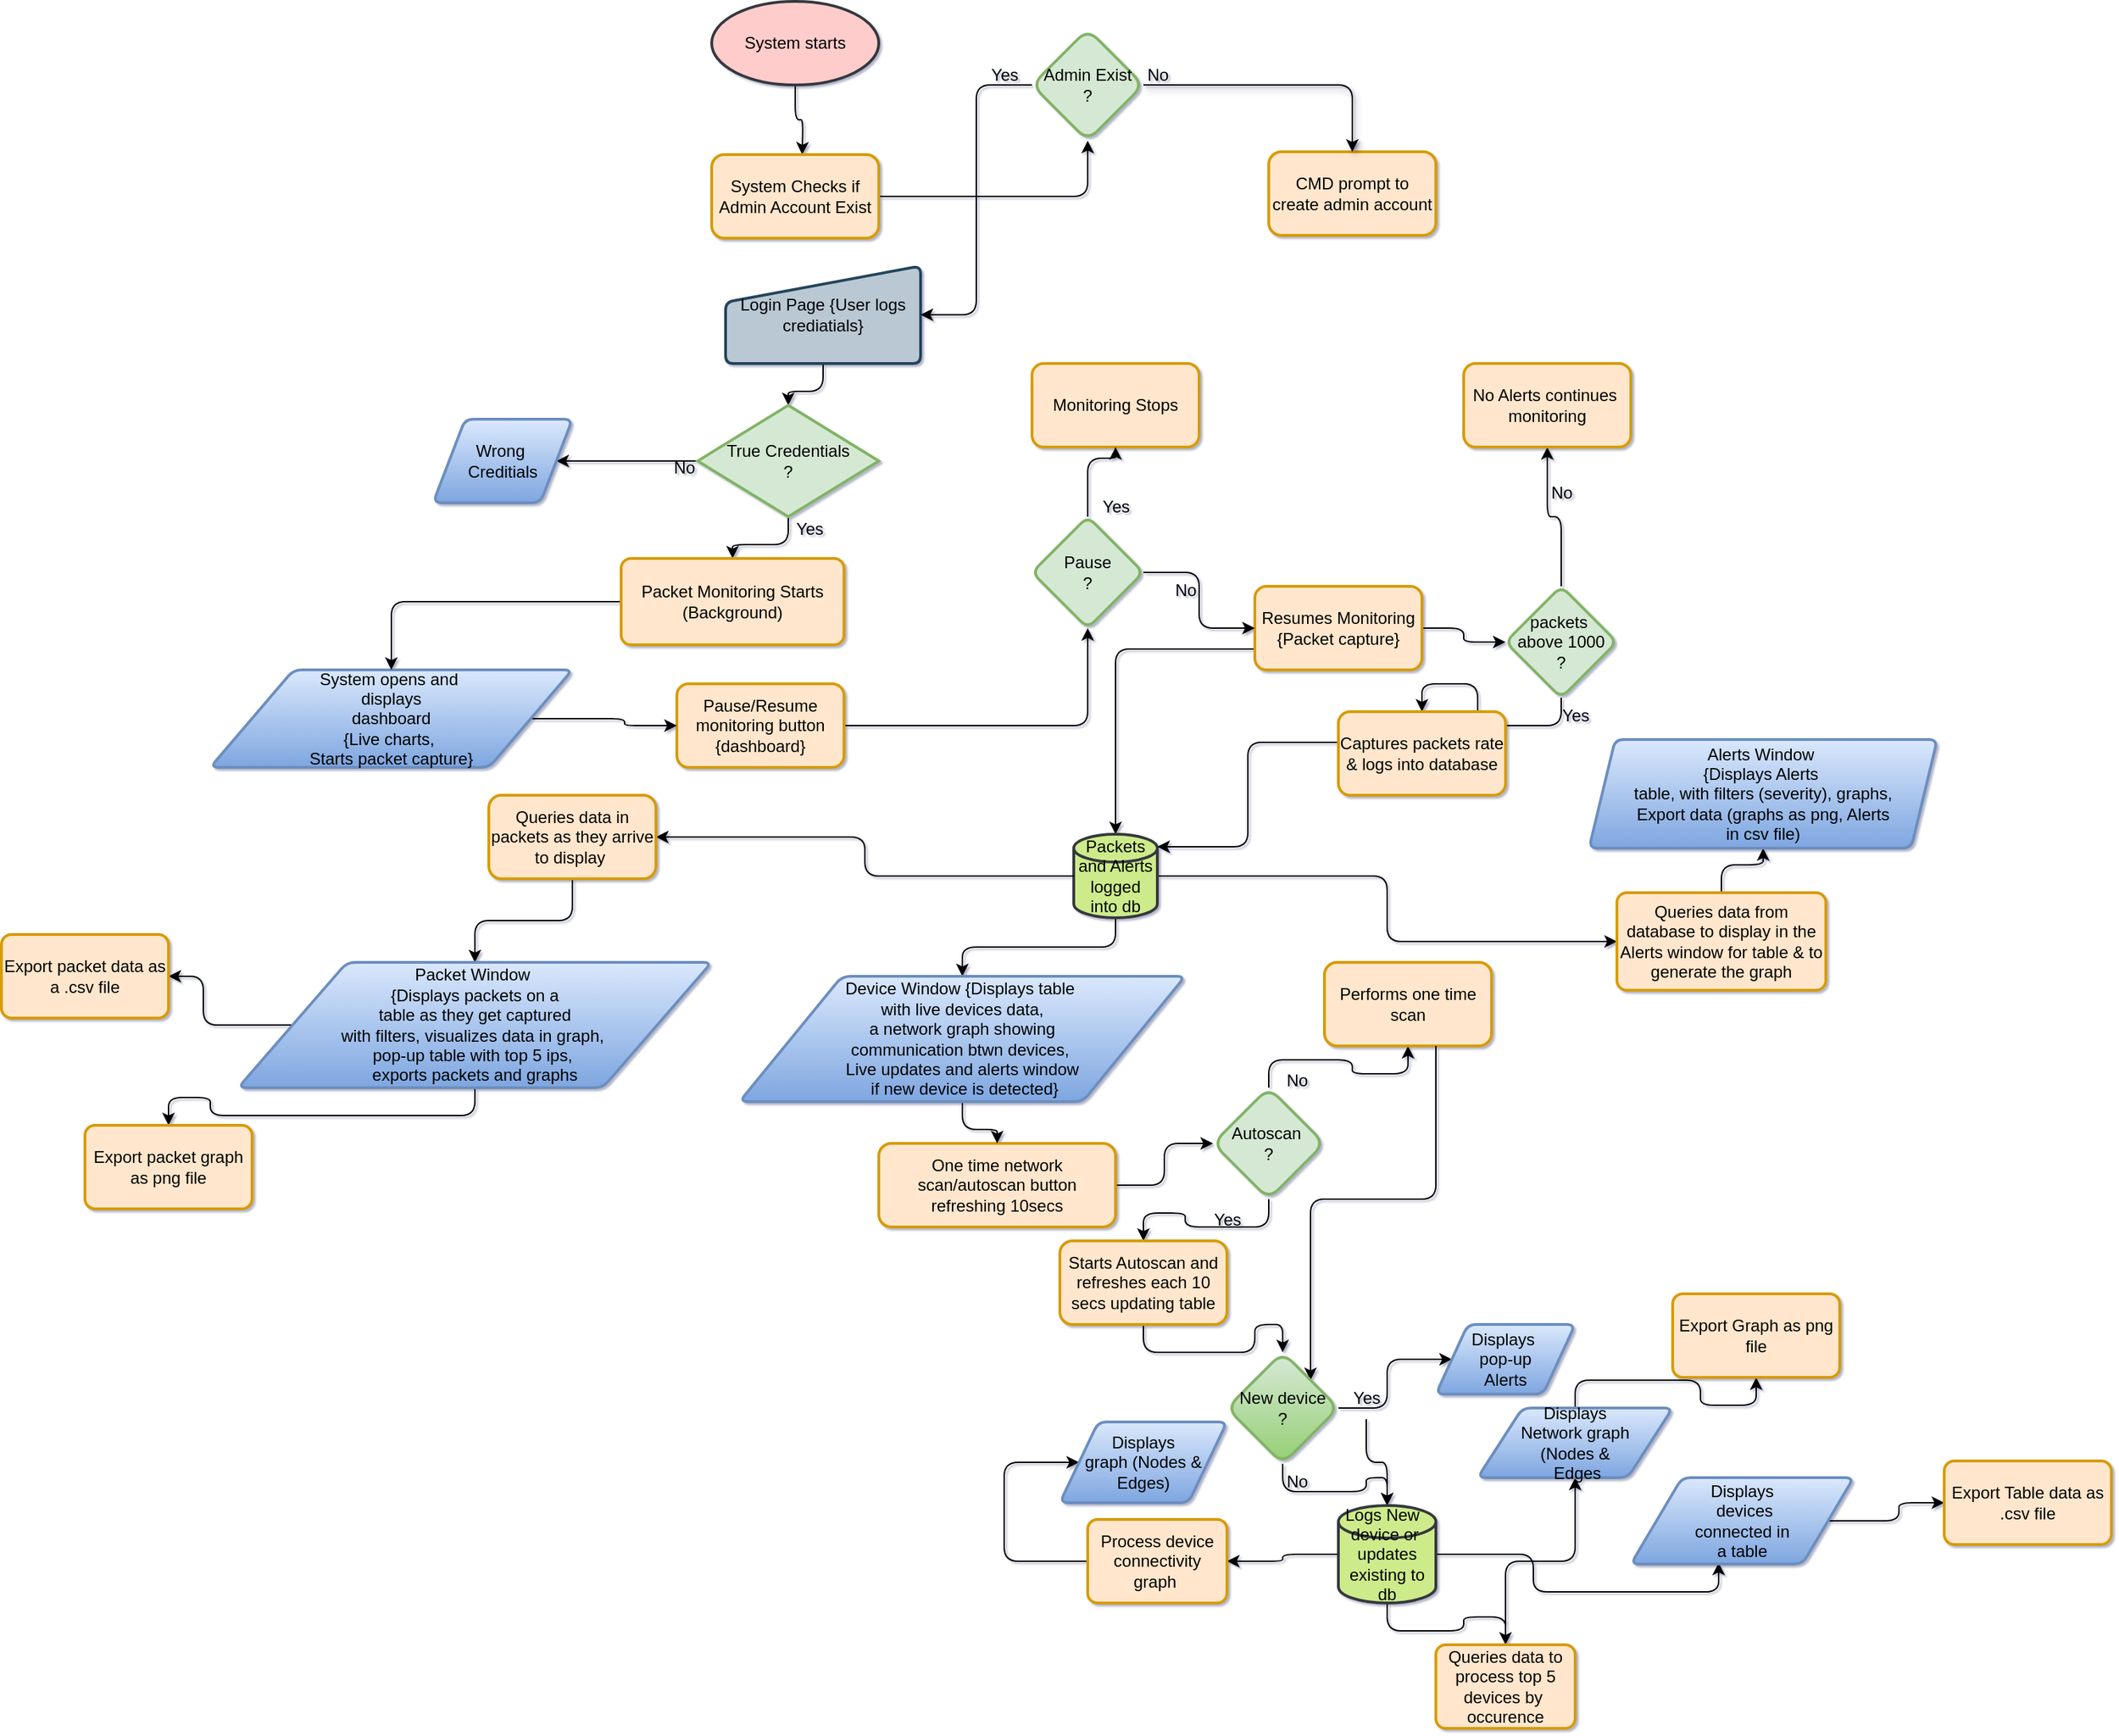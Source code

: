 <mxfile version="26.1.3">
  <diagram name="Page-1" id="mZfDu2OdAP6P9Ze1jKG5">
    <mxGraphModel dx="3303" dy="1123" grid="1" gridSize="10" guides="1" tooltips="1" connect="1" arrows="1" fold="1" page="1" pageScale="1" pageWidth="1169" pageHeight="827" background="#ffffff" math="0" shadow="1" adaptiveColors="auto">
      <root>
        <mxCell id="0" />
        <mxCell id="1" parent="0" />
        <mxCell id="j93ZyQIM0atcmIjquwag-22" value="" style="edgeStyle=orthogonalEdgeStyle;rounded=1;orthogonalLoop=1;jettySize=auto;html=1;flowAnimation=0;" parent="1" source="j93ZyQIM0atcmIjquwag-2" edge="1">
          <mxGeometry relative="1" as="geometry">
            <mxPoint x="435" y="130" as="targetPoint" />
          </mxGeometry>
        </mxCell>
        <mxCell id="j93ZyQIM0atcmIjquwag-2" value="System starts" style="strokeWidth=2;html=1;shape=mxgraph.flowchart.start_1;whiteSpace=wrap;fillColor=#ffcccc;strokeColor=#36393d;rounded=1;" parent="1" vertex="1">
          <mxGeometry x="370" y="20" width="120" height="60" as="geometry" />
        </mxCell>
        <mxCell id="j93ZyQIM0atcmIjquwag-24" value="" style="edgeStyle=orthogonalEdgeStyle;rounded=1;orthogonalLoop=1;jettySize=auto;html=1;flowAnimation=0;" parent="1" source="j93ZyQIM0atcmIjquwag-9" target="j93ZyQIM0atcmIjquwag-11" edge="1">
          <mxGeometry relative="1" as="geometry" />
        </mxCell>
        <mxCell id="j93ZyQIM0atcmIjquwag-9" value="Login Page {User logs crediatials}" style="rounded=1;whiteSpace=wrap;html=1;absoluteArcSize=1;arcSize=11;strokeWidth=2;fillColor=#bac8d3;strokeColor=#23445d;shape=manualInput;size=26;" parent="1" vertex="1">
          <mxGeometry x="380" y="210" width="140" height="70" as="geometry" />
        </mxCell>
        <mxCell id="PzL1q4u_fuBuIhD4x_bE-37" value="" style="edgeStyle=orthogonalEdgeStyle;rounded=1;orthogonalLoop=1;jettySize=auto;html=1;curved=0;" edge="1" parent="1" source="j93ZyQIM0atcmIjquwag-11" target="PzL1q4u_fuBuIhD4x_bE-34">
          <mxGeometry relative="1" as="geometry" />
        </mxCell>
        <mxCell id="PzL1q4u_fuBuIhD4x_bE-43" value="" style="edgeStyle=orthogonalEdgeStyle;rounded=1;orthogonalLoop=1;jettySize=auto;html=1;curved=0;" edge="1" parent="1" source="j93ZyQIM0atcmIjquwag-11" target="PzL1q4u_fuBuIhD4x_bE-24">
          <mxGeometry relative="1" as="geometry" />
        </mxCell>
        <mxCell id="j93ZyQIM0atcmIjquwag-11" value="True Credentials&lt;div&gt;?&lt;/div&gt;" style="strokeWidth=2;html=1;shape=mxgraph.flowchart.decision;whiteSpace=wrap;fillColor=#d5e8d4;strokeColor=#82b366;rounded=1;" parent="1" vertex="1">
          <mxGeometry x="360" y="310" width="130" height="80" as="geometry" />
        </mxCell>
        <mxCell id="j93ZyQIM0atcmIjquwag-31" value="" style="edgeStyle=orthogonalEdgeStyle;rounded=1;orthogonalLoop=1;jettySize=auto;html=1;flowAnimation=0;" parent="1" source="j93ZyQIM0atcmIjquwag-20" target="j93ZyQIM0atcmIjquwag-30" edge="1">
          <mxGeometry relative="1" as="geometry" />
        </mxCell>
        <mxCell id="j93ZyQIM0atcmIjquwag-20" value="Pause/Resume monitoring button {dashboard}" style="rounded=1;whiteSpace=wrap;html=1;fillColor=#ffe6cc;strokeColor=#d79b00;arcSize=14;strokeWidth=2;" parent="1" vertex="1">
          <mxGeometry x="345" y="510" width="120" height="60" as="geometry" />
        </mxCell>
        <mxCell id="j93ZyQIM0atcmIjquwag-29" value="No" style="text;html=1;align=center;verticalAlign=middle;resizable=0;points=[];autosize=1;strokeColor=none;fillColor=none;rounded=1;" parent="1" vertex="1">
          <mxGeometry x="330" y="340" width="40" height="30" as="geometry" />
        </mxCell>
        <mxCell id="j93ZyQIM0atcmIjquwag-30" value="Pause&lt;div&gt;?&lt;/div&gt;" style="rhombus;whiteSpace=wrap;html=1;fillColor=#d5e8d4;strokeColor=#82b366;rounded=1;arcSize=14;strokeWidth=2;" parent="1" vertex="1">
          <mxGeometry x="600" y="390" width="80" height="80" as="geometry" />
        </mxCell>
        <mxCell id="j93ZyQIM0atcmIjquwag-32" value="Monitoring Stops" style="whiteSpace=wrap;html=1;fillColor=#ffe6cc;strokeColor=#d79b00;rounded=1;arcSize=14;strokeWidth=2;" parent="1" vertex="1">
          <mxGeometry x="600" y="280" width="120" height="60" as="geometry" />
        </mxCell>
        <mxCell id="RZd6v6jU7zZwrwbBFV0q-78" value="" style="edgeStyle=orthogonalEdgeStyle;rounded=1;orthogonalLoop=1;jettySize=auto;html=1;flowAnimation=0;" parent="1" source="j93ZyQIM0atcmIjquwag-30" target="j93ZyQIM0atcmIjquwag-32" edge="1">
          <mxGeometry relative="1" as="geometry">
            <Array as="points">
              <mxPoint x="640" y="348" />
              <mxPoint x="660" y="348" />
            </Array>
          </mxGeometry>
        </mxCell>
        <mxCell id="j93ZyQIM0atcmIjquwag-34" value="Yes" style="text;html=1;align=center;verticalAlign=middle;resizable=0;points=[];autosize=1;strokeColor=none;fillColor=none;rounded=1;" parent="1" vertex="1">
          <mxGeometry x="640" y="368" width="40" height="30" as="geometry" />
        </mxCell>
        <mxCell id="j93ZyQIM0atcmIjquwag-41" value="" style="edgeStyle=orthogonalEdgeStyle;rounded=1;orthogonalLoop=1;jettySize=auto;html=1;flowAnimation=0;exitX=0;exitY=0.75;exitDx=0;exitDy=0;" parent="1" source="j93ZyQIM0atcmIjquwag-35" target="j93ZyQIM0atcmIjquwag-40" edge="1">
          <mxGeometry relative="1" as="geometry">
            <mxPoint x="760" y="420" as="sourcePoint" />
          </mxGeometry>
        </mxCell>
        <mxCell id="j93ZyQIM0atcmIjquwag-52" value="" style="edgeStyle=orthogonalEdgeStyle;rounded=1;orthogonalLoop=1;jettySize=auto;html=1;flowAnimation=0;" parent="1" source="j93ZyQIM0atcmIjquwag-35" target="j93ZyQIM0atcmIjquwag-51" edge="1">
          <mxGeometry relative="1" as="geometry" />
        </mxCell>
        <mxCell id="j93ZyQIM0atcmIjquwag-35" value="Resumes Monitoring&lt;div&gt;{Packet capture}&lt;/div&gt;" style="whiteSpace=wrap;html=1;fillColor=#ffe6cc;strokeColor=#d79b00;rounded=1;arcSize=14;strokeWidth=2;" parent="1" vertex="1">
          <mxGeometry x="760" y="440" width="120" height="60" as="geometry" />
        </mxCell>
        <mxCell id="RZd6v6jU7zZwrwbBFV0q-79" value="" style="edgeStyle=orthogonalEdgeStyle;rounded=1;orthogonalLoop=1;jettySize=auto;html=1;exitX=1;exitY=0.5;exitDx=0;exitDy=0;flowAnimation=0;" parent="1" source="j93ZyQIM0atcmIjquwag-30" target="j93ZyQIM0atcmIjquwag-35" edge="1">
          <mxGeometry relative="1" as="geometry" />
        </mxCell>
        <mxCell id="j93ZyQIM0atcmIjquwag-39" value="No" style="text;html=1;align=center;verticalAlign=middle;resizable=0;points=[];autosize=1;strokeColor=none;fillColor=none;rounded=1;" parent="1" vertex="1">
          <mxGeometry x="690" y="428" width="40" height="30" as="geometry" />
        </mxCell>
        <mxCell id="illrxyckAcGluFV2msGg-4" value="" style="edgeStyle=orthogonalEdgeStyle;rounded=1;orthogonalLoop=1;jettySize=auto;html=1;flowAnimation=0;" parent="1" source="j93ZyQIM0atcmIjquwag-40" target="illrxyckAcGluFV2msGg-3" edge="1">
          <mxGeometry relative="1" as="geometry" />
        </mxCell>
        <mxCell id="PzL1q4u_fuBuIhD4x_bE-26" value="" style="edgeStyle=orthogonalEdgeStyle;rounded=1;orthogonalLoop=1;jettySize=auto;html=1;curved=0;" edge="1" parent="1" source="PzL1q4u_fuBuIhD4x_bE-46" target="RZd6v6jU7zZwrwbBFV0q-37">
          <mxGeometry relative="1" as="geometry" />
        </mxCell>
        <mxCell id="PzL1q4u_fuBuIhD4x_bE-39" value="" style="edgeStyle=orthogonalEdgeStyle;rounded=1;orthogonalLoop=1;jettySize=auto;html=1;curved=0;" edge="1" parent="1" source="j93ZyQIM0atcmIjquwag-40" target="PzL1q4u_fuBuIhD4x_bE-25">
          <mxGeometry relative="1" as="geometry" />
        </mxCell>
        <mxCell id="j93ZyQIM0atcmIjquwag-40" value="Packets and Alerts logged into db" style="strokeWidth=2;html=1;shape=mxgraph.flowchart.database;whiteSpace=wrap;fillColor=#cdeb8b;strokeColor=#36393d;rounded=1;" parent="1" vertex="1">
          <mxGeometry x="630" y="618" width="60" height="60" as="geometry" />
        </mxCell>
        <mxCell id="j93ZyQIM0atcmIjquwag-54" value="" style="edgeStyle=orthogonalEdgeStyle;rounded=1;orthogonalLoop=1;jettySize=auto;html=1;flowAnimation=0;" parent="1" source="j93ZyQIM0atcmIjquwag-51" target="j93ZyQIM0atcmIjquwag-53" edge="1">
          <mxGeometry relative="1" as="geometry" />
        </mxCell>
        <mxCell id="RZd6v6jU7zZwrwbBFV0q-5" value="" style="edgeStyle=orthogonalEdgeStyle;rounded=1;orthogonalLoop=1;jettySize=auto;html=1;flowAnimation=0;" parent="1" source="j93ZyQIM0atcmIjquwag-51" target="RZd6v6jU7zZwrwbBFV0q-4" edge="1">
          <mxGeometry relative="1" as="geometry" />
        </mxCell>
        <mxCell id="j93ZyQIM0atcmIjquwag-51" value="packets&amp;nbsp;&lt;div&gt;above 1000&lt;/div&gt;&lt;div&gt;?&lt;/div&gt;" style="rhombus;whiteSpace=wrap;html=1;fillColor=#d5e8d4;strokeColor=#82b366;rounded=1;arcSize=14;strokeWidth=2;" parent="1" vertex="1">
          <mxGeometry x="940" y="440" width="80" height="80" as="geometry" />
        </mxCell>
        <mxCell id="PzL1q4u_fuBuIhD4x_bE-41" value="" style="edgeStyle=orthogonalEdgeStyle;rounded=1;orthogonalLoop=1;jettySize=auto;html=1;exitX=0.008;exitY=0.367;exitDx=0;exitDy=0;exitPerimeter=0;curved=0;entryX=1;entryY=0.15;entryDx=0;entryDy=0;entryPerimeter=0;" edge="1" parent="1" source="j93ZyQIM0atcmIjquwag-53" target="j93ZyQIM0atcmIjquwag-40">
          <mxGeometry relative="1" as="geometry">
            <mxPoint x="937.5" y="590" as="sourcePoint" />
            <mxPoint x="513" y="650" as="targetPoint" />
          </mxGeometry>
        </mxCell>
        <mxCell id="j93ZyQIM0atcmIjquwag-53" value="Captures packets rate &amp;amp; logs into database" style="whiteSpace=wrap;html=1;fillColor=#ffe6cc;strokeColor=#d79b00;rounded=1;arcSize=14;strokeWidth=2;" parent="1" vertex="1">
          <mxGeometry x="820" y="530" width="120" height="60" as="geometry" />
        </mxCell>
        <mxCell id="RZd6v6jU7zZwrwbBFV0q-4" value="No Alerts continues&amp;nbsp;&lt;div&gt;monitoring&lt;/div&gt;" style="rounded=1;whiteSpace=wrap;html=1;fillColor=#ffe6cc;strokeColor=#d79b00;arcSize=14;strokeWidth=2;" parent="1" vertex="1">
          <mxGeometry x="910" y="280" width="120" height="60" as="geometry" />
        </mxCell>
        <mxCell id="RZd6v6jU7zZwrwbBFV0q-6" value="No" style="text;html=1;align=center;verticalAlign=middle;resizable=0;points=[];autosize=1;strokeColor=none;fillColor=none;rounded=1;" parent="1" vertex="1">
          <mxGeometry x="960" y="358" width="40" height="30" as="geometry" />
        </mxCell>
        <mxCell id="RZd6v6jU7zZwrwbBFV0q-13" value="" style="edgeStyle=orthogonalEdgeStyle;rounded=1;orthogonalLoop=1;jettySize=auto;html=1;flowAnimation=0;" parent="1" source="RZd6v6jU7zZwrwbBFV0q-9" target="RZd6v6jU7zZwrwbBFV0q-12" edge="1">
          <mxGeometry relative="1" as="geometry" />
        </mxCell>
        <mxCell id="RZd6v6jU7zZwrwbBFV0q-9" value="One time network scan/autoscan button&lt;div&gt;refreshing 10secs&lt;/div&gt;" style="rounded=1;whiteSpace=wrap;html=1;fillColor=#ffe6cc;strokeColor=#d79b00;strokeWidth=2;" parent="1" vertex="1">
          <mxGeometry x="490" y="840" width="170" height="60" as="geometry" />
        </mxCell>
        <mxCell id="RZd6v6jU7zZwrwbBFV0q-16" value="" style="edgeStyle=orthogonalEdgeStyle;rounded=1;orthogonalLoop=1;jettySize=auto;html=1;flowAnimation=0;" parent="1" source="RZd6v6jU7zZwrwbBFV0q-12" target="RZd6v6jU7zZwrwbBFV0q-15" edge="1">
          <mxGeometry relative="1" as="geometry" />
        </mxCell>
        <mxCell id="RZd6v6jU7zZwrwbBFV0q-21" value="" style="edgeStyle=orthogonalEdgeStyle;rounded=1;orthogonalLoop=1;jettySize=auto;html=1;flowAnimation=0;" parent="1" source="RZd6v6jU7zZwrwbBFV0q-12" target="RZd6v6jU7zZwrwbBFV0q-20" edge="1">
          <mxGeometry relative="1" as="geometry" />
        </mxCell>
        <mxCell id="RZd6v6jU7zZwrwbBFV0q-12" value="Autoscan&amp;nbsp;&lt;div&gt;?&lt;/div&gt;" style="rhombus;whiteSpace=wrap;html=1;fillColor=#d5e8d4;strokeColor=#82b366;rounded=1;strokeWidth=2;" parent="1" vertex="1">
          <mxGeometry x="730" y="800" width="80" height="80" as="geometry" />
        </mxCell>
        <mxCell id="RZd6v6jU7zZwrwbBFV0q-15" value="Performs one time scan" style="rounded=1;whiteSpace=wrap;html=1;fillColor=#ffe6cc;strokeColor=#d79b00;strokeWidth=2;" parent="1" vertex="1">
          <mxGeometry x="810" y="710" width="120" height="60" as="geometry" />
        </mxCell>
        <mxCell id="RZd6v6jU7zZwrwbBFV0q-17" value="No" style="text;html=1;align=center;verticalAlign=middle;resizable=0;points=[];autosize=1;strokeColor=none;fillColor=none;rounded=1;" parent="1" vertex="1">
          <mxGeometry x="770" y="780" width="40" height="30" as="geometry" />
        </mxCell>
        <mxCell id="RZd6v6jU7zZwrwbBFV0q-43" value="" style="edgeStyle=orthogonalEdgeStyle;rounded=1;orthogonalLoop=1;jettySize=auto;html=1;flowAnimation=0;" parent="1" source="RZd6v6jU7zZwrwbBFV0q-20" target="RZd6v6jU7zZwrwbBFV0q-42" edge="1">
          <mxGeometry relative="1" as="geometry" />
        </mxCell>
        <mxCell id="RZd6v6jU7zZwrwbBFV0q-20" value="Starts Autoscan and refreshes each 10 secs updating table" style="rounded=1;whiteSpace=wrap;html=1;fillColor=#ffe6cc;strokeColor=#d79b00;strokeWidth=2;" parent="1" vertex="1">
          <mxGeometry x="620" y="910" width="120" height="60" as="geometry" />
        </mxCell>
        <mxCell id="RZd6v6jU7zZwrwbBFV0q-22" value="Yes" style="text;html=1;align=center;verticalAlign=middle;resizable=0;points=[];autosize=1;strokeColor=none;fillColor=none;rounded=1;" parent="1" vertex="1">
          <mxGeometry x="720" y="880" width="40" height="30" as="geometry" />
        </mxCell>
        <mxCell id="PzL1q4u_fuBuIhD4x_bE-57" value="" style="edgeStyle=orthogonalEdgeStyle;rounded=1;orthogonalLoop=1;jettySize=auto;html=1;curved=0;" edge="1" parent="1" source="RZd6v6jU7zZwrwbBFV0q-37" target="PzL1q4u_fuBuIhD4x_bE-56">
          <mxGeometry relative="1" as="geometry" />
        </mxCell>
        <mxCell id="PzL1q4u_fuBuIhD4x_bE-59" value="" style="edgeStyle=orthogonalEdgeStyle;rounded=1;orthogonalLoop=1;jettySize=auto;html=1;curved=0;" edge="1" parent="1" source="RZd6v6jU7zZwrwbBFV0q-37" target="PzL1q4u_fuBuIhD4x_bE-58">
          <mxGeometry relative="1" as="geometry" />
        </mxCell>
        <mxCell id="RZd6v6jU7zZwrwbBFV0q-37" value="Packet Window&amp;nbsp;&lt;div&gt;{Displays packets on a&lt;/div&gt;&lt;div&gt;&amp;nbsp;table as they&amp;nbsp;&lt;span style=&quot;background-color: transparent; color: light-dark(rgb(0, 0, 0), rgb(255, 255, 255));&quot;&gt;get captured&amp;nbsp;&lt;/span&gt;&lt;/div&gt;&lt;div&gt;with filters, visualizes data in graph,&amp;nbsp;&lt;/div&gt;&lt;div&gt;pop-up table with top 5 ips,&amp;nbsp;&lt;/div&gt;&lt;div&gt;exports packets and graphs&lt;/div&gt;" style="strokeWidth=2;html=1;shape=parallelogram;whiteSpace=wrap;rounded=1;fillColor=#dae8fc;strokeColor=#6c8ebf;gradientColor=#7ea6e0;perimeter=parallelogramPerimeter;arcSize=12;size=0.23;" parent="1" vertex="1">
          <mxGeometry x="30" y="710" width="340" height="90" as="geometry" />
        </mxCell>
        <mxCell id="RZd6v6jU7zZwrwbBFV0q-45" value="" style="edgeStyle=orthogonalEdgeStyle;rounded=1;orthogonalLoop=1;jettySize=auto;html=1;flowAnimation=0;" parent="1" source="RZd6v6jU7zZwrwbBFV0q-42" target="RZd6v6jU7zZwrwbBFV0q-44" edge="1">
          <mxGeometry relative="1" as="geometry" />
        </mxCell>
        <mxCell id="RZd6v6jU7zZwrwbBFV0q-50" value="" style="edgeStyle=orthogonalEdgeStyle;rounded=1;orthogonalLoop=1;jettySize=auto;html=1;flowAnimation=0;" parent="1" source="RZd6v6jU7zZwrwbBFV0q-42" target="RZd6v6jU7zZwrwbBFV0q-48" edge="1">
          <mxGeometry relative="1" as="geometry" />
        </mxCell>
        <mxCell id="RZd6v6jU7zZwrwbBFV0q-55" value="" style="edgeStyle=orthogonalEdgeStyle;rounded=1;orthogonalLoop=1;jettySize=auto;html=1;flowAnimation=0;" parent="1" source="RZd6v6jU7zZwrwbBFV0q-15" target="RZd6v6jU7zZwrwbBFV0q-42" edge="1">
          <mxGeometry relative="1" as="geometry">
            <Array as="points">
              <mxPoint x="890" y="880" />
              <mxPoint x="800" y="880" />
            </Array>
          </mxGeometry>
        </mxCell>
        <mxCell id="RZd6v6jU7zZwrwbBFV0q-42" value="New device&lt;div&gt;?&lt;/div&gt;" style="rhombus;whiteSpace=wrap;html=1;fillColor=#d5e8d4;strokeColor=#82b366;rounded=1;strokeWidth=2;gradientColor=#97d077;" parent="1" vertex="1">
          <mxGeometry x="740" y="990" width="80" height="80" as="geometry" />
        </mxCell>
        <mxCell id="RZd6v6jU7zZwrwbBFV0q-44" value="Displays&amp;nbsp;&lt;div&gt;&amp;nbsp;pop-up&amp;nbsp;&lt;div&gt;Alerts&lt;/div&gt;&lt;/div&gt;" style="strokeWidth=2;html=1;shape=parallelogram;whiteSpace=wrap;rounded=1;fillColor=#dae8fc;gradientColor=#7ea6e0;strokeColor=#6c8ebf;perimeter=parallelogramPerimeter;arcSize=12;size=0.23;" parent="1" vertex="1">
          <mxGeometry x="890" y="970" width="100" height="50" as="geometry" />
        </mxCell>
        <mxCell id="RZd6v6jU7zZwrwbBFV0q-49" value="" style="edgeStyle=orthogonalEdgeStyle;rounded=1;orthogonalLoop=1;jettySize=auto;html=1;flowAnimation=0;" parent="1" source="RZd6v6jU7zZwrwbBFV0q-46" target="RZd6v6jU7zZwrwbBFV0q-48" edge="1">
          <mxGeometry relative="1" as="geometry" />
        </mxCell>
        <mxCell id="RZd6v6jU7zZwrwbBFV0q-46" value="Yes" style="text;html=1;align=center;verticalAlign=middle;resizable=0;points=[];autosize=1;strokeColor=none;fillColor=none;rounded=1;" parent="1" vertex="1">
          <mxGeometry x="820" y="1008" width="40" height="30" as="geometry" />
        </mxCell>
        <mxCell id="RZd6v6jU7zZwrwbBFV0q-56" value="" style="edgeStyle=orthogonalEdgeStyle;rounded=1;orthogonalLoop=1;jettySize=auto;html=1;flowAnimation=0;entryX=0.394;entryY=0.984;entryDx=0;entryDy=0;entryPerimeter=0;" parent="1" source="RZd6v6jU7zZwrwbBFV0q-48" target="PzL1q4u_fuBuIhD4x_bE-28" edge="1">
          <mxGeometry relative="1" as="geometry">
            <mxPoint x="990" y="918" as="targetPoint" />
          </mxGeometry>
        </mxCell>
        <mxCell id="RZd6v6jU7zZwrwbBFV0q-61" value="" style="edgeStyle=orthogonalEdgeStyle;rounded=1;orthogonalLoop=1;jettySize=auto;html=1;flowAnimation=0;" parent="1" source="RZd6v6jU7zZwrwbBFV0q-48" target="RZd6v6jU7zZwrwbBFV0q-60" edge="1">
          <mxGeometry relative="1" as="geometry" />
        </mxCell>
        <mxCell id="RZd6v6jU7zZwrwbBFV0q-65" value="" style="edgeStyle=orthogonalEdgeStyle;rounded=1;orthogonalLoop=1;jettySize=auto;html=1;flowAnimation=0;" parent="1" source="RZd6v6jU7zZwrwbBFV0q-48" target="RZd6v6jU7zZwrwbBFV0q-64" edge="1">
          <mxGeometry relative="1" as="geometry">
            <Array as="points">
              <mxPoint x="855" y="1190" />
              <mxPoint x="910" y="1190" />
              <mxPoint x="910" y="1180" />
              <mxPoint x="940" y="1180" />
            </Array>
          </mxGeometry>
        </mxCell>
        <mxCell id="RZd6v6jU7zZwrwbBFV0q-48" value="Logs New&amp;nbsp;&amp;nbsp;&lt;div&gt;device or&amp;nbsp;&lt;/div&gt;&lt;div&gt;updates existing to&lt;/div&gt;&lt;div&gt;db&lt;/div&gt;" style="strokeWidth=2;html=1;shape=mxgraph.flowchart.database;whiteSpace=wrap;rounded=1;fillColor=#cdeb8b;strokeColor=#36393d;" parent="1" vertex="1">
          <mxGeometry x="820" y="1100" width="70" height="70" as="geometry" />
        </mxCell>
        <mxCell id="RZd6v6jU7zZwrwbBFV0q-51" value="No" style="text;html=1;align=center;verticalAlign=middle;resizable=0;points=[];autosize=1;strokeColor=none;fillColor=none;rounded=1;" parent="1" vertex="1">
          <mxGeometry x="770" y="1068" width="40" height="30" as="geometry" />
        </mxCell>
        <mxCell id="RZd6v6jU7zZwrwbBFV0q-63" value="" style="edgeStyle=orthogonalEdgeStyle;rounded=1;orthogonalLoop=1;jettySize=auto;html=1;flowAnimation=0;" parent="1" source="RZd6v6jU7zZwrwbBFV0q-60" target="RZd6v6jU7zZwrwbBFV0q-62" edge="1">
          <mxGeometry relative="1" as="geometry">
            <Array as="points">
              <mxPoint x="580" y="1140" />
            </Array>
          </mxGeometry>
        </mxCell>
        <mxCell id="RZd6v6jU7zZwrwbBFV0q-60" value="Process device connectivity graph&amp;nbsp;" style="rounded=1;whiteSpace=wrap;html=1;absoluteArcSize=1;arcSize=14;strokeWidth=2;fillColor=#ffe6cc;strokeColor=#d79b00;" parent="1" vertex="1">
          <mxGeometry x="640" y="1110" width="100" height="60" as="geometry" />
        </mxCell>
        <mxCell id="RZd6v6jU7zZwrwbBFV0q-62" value="Displays&lt;div&gt;graph (Nodes &amp;amp;&lt;/div&gt;&lt;div&gt;Edges)&lt;/div&gt;" style="strokeWidth=2;html=1;shape=parallelogram;whiteSpace=wrap;rounded=1;fillColor=#dae8fc;strokeColor=#6c8ebf;gradientColor=#7ea6e0;perimeter=parallelogramPerimeter;arcSize=12;size=0.23;" parent="1" vertex="1">
          <mxGeometry x="620" y="1040" width="120" height="58" as="geometry" />
        </mxCell>
        <mxCell id="RZd6v6jU7zZwrwbBFV0q-68" value="" style="edgeStyle=orthogonalEdgeStyle;rounded=1;orthogonalLoop=1;jettySize=auto;html=1;flowAnimation=0;" parent="1" source="RZd6v6jU7zZwrwbBFV0q-64" target="RZd6v6jU7zZwrwbBFV0q-67" edge="1">
          <mxGeometry relative="1" as="geometry" />
        </mxCell>
        <mxCell id="RZd6v6jU7zZwrwbBFV0q-64" value="Queries data to&lt;div&gt;process top 5 devices by&amp;nbsp;&lt;/div&gt;&lt;div&gt;occurence&lt;/div&gt;" style="strokeWidth=2;html=1;shape=label;whiteSpace=wrap;rounded=1;absoluteArcSize=1;arcSize=14;fillColor=#ffe6cc;strokeColor=#d79b00;" parent="1" vertex="1">
          <mxGeometry x="890" y="1200" width="100" height="60" as="geometry" />
        </mxCell>
        <mxCell id="PzL1q4u_fuBuIhD4x_bE-52" value="" style="edgeStyle=orthogonalEdgeStyle;rounded=1;orthogonalLoop=1;jettySize=auto;html=1;curved=0;" edge="1" parent="1" source="RZd6v6jU7zZwrwbBFV0q-67" target="PzL1q4u_fuBuIhD4x_bE-51">
          <mxGeometry relative="1" as="geometry" />
        </mxCell>
        <mxCell id="RZd6v6jU7zZwrwbBFV0q-67" value="Displays&lt;div&gt;Network graph&lt;/div&gt;&lt;div&gt;(Nodes &amp;amp;&lt;/div&gt;&lt;div&gt;&amp;nbsp;Edges&lt;/div&gt;" style="strokeWidth=2;html=1;shape=parallelogram;whiteSpace=wrap;rounded=1;fillColor=#dae8fc;strokeColor=#6c8ebf;gradientColor=#7ea6e0;perimeter=parallelogramPerimeter;arcSize=12;size=0.23;" parent="1" vertex="1">
          <mxGeometry x="920" y="1030" width="140" height="50" as="geometry" />
        </mxCell>
        <mxCell id="PzL1q4u_fuBuIhD4x_bE-32" value="" style="edgeStyle=orthogonalEdgeStyle;rounded=1;orthogonalLoop=1;jettySize=auto;html=1;curved=0;" edge="1" parent="1" source="illrxyckAcGluFV2msGg-3" target="PzL1q4u_fuBuIhD4x_bE-30">
          <mxGeometry relative="1" as="geometry" />
        </mxCell>
        <mxCell id="illrxyckAcGluFV2msGg-3" value="Queries data from database to display in the Alerts window for table &amp;amp; to generate the graph" style="rounded=1;whiteSpace=wrap;html=1;absoluteArcSize=1;arcSize=14;strokeWidth=2;fillColor=#ffe6cc;strokeColor=#d79b00;" parent="1" vertex="1">
          <mxGeometry x="1020" y="660" width="150" height="70" as="geometry" />
        </mxCell>
        <mxCell id="PzL1q4u_fuBuIhD4x_bE-9" value="CMD prompt to create admin account" style="whiteSpace=wrap;html=1;fillColor=#ffe6cc;strokeColor=#d79b00;strokeWidth=2;rounded=1;" vertex="1" parent="1">
          <mxGeometry x="770" y="128" width="120" height="60" as="geometry" />
        </mxCell>
        <mxCell id="PzL1q4u_fuBuIhD4x_bE-14" value="" style="edgeStyle=orthogonalEdgeStyle;rounded=1;orthogonalLoop=1;jettySize=auto;html=1;curved=0;" edge="1" parent="1" source="PzL1q4u_fuBuIhD4x_bE-12" target="PzL1q4u_fuBuIhD4x_bE-13">
          <mxGeometry relative="1" as="geometry" />
        </mxCell>
        <mxCell id="PzL1q4u_fuBuIhD4x_bE-12" value="System Checks if Admin Account Exist" style="whiteSpace=wrap;html=1;fillColor=#ffe6cc;strokeColor=#d79b00;strokeWidth=2;rounded=1;" vertex="1" parent="1">
          <mxGeometry x="370" y="130" width="120" height="60" as="geometry" />
        </mxCell>
        <mxCell id="PzL1q4u_fuBuIhD4x_bE-16" value="" style="edgeStyle=orthogonalEdgeStyle;rounded=1;orthogonalLoop=1;jettySize=auto;html=1;flowAnimation=0;shadow=1;curved=0;" edge="1" parent="1" source="PzL1q4u_fuBuIhD4x_bE-13" target="PzL1q4u_fuBuIhD4x_bE-9">
          <mxGeometry relative="1" as="geometry" />
        </mxCell>
        <mxCell id="PzL1q4u_fuBuIhD4x_bE-18" value="" style="edgeStyle=orthogonalEdgeStyle;rounded=1;orthogonalLoop=1;jettySize=auto;html=1;entryX=1;entryY=0.5;entryDx=0;entryDy=0;curved=0;" edge="1" parent="1" source="PzL1q4u_fuBuIhD4x_bE-13" target="j93ZyQIM0atcmIjquwag-9">
          <mxGeometry relative="1" as="geometry">
            <mxPoint x="660" y="280" as="targetPoint" />
          </mxGeometry>
        </mxCell>
        <mxCell id="PzL1q4u_fuBuIhD4x_bE-13" value="Admin Exist&lt;div&gt;?&lt;/div&gt;" style="rhombus;whiteSpace=wrap;html=1;fillColor=#d5e8d4;strokeColor=#82b366;strokeWidth=2;rounded=1;" vertex="1" parent="1">
          <mxGeometry x="600" y="40" width="80" height="80" as="geometry" />
        </mxCell>
        <mxCell id="PzL1q4u_fuBuIhD4x_bE-17" value="No" style="text;html=1;align=center;verticalAlign=middle;resizable=0;points=[];autosize=1;strokeColor=none;fillColor=none;" vertex="1" parent="1">
          <mxGeometry x="670" y="58" width="40" height="30" as="geometry" />
        </mxCell>
        <mxCell id="PzL1q4u_fuBuIhD4x_bE-21" value="Yes" style="text;html=1;align=center;verticalAlign=middle;resizable=0;points=[];autosize=1;strokeColor=none;fillColor=none;" vertex="1" parent="1">
          <mxGeometry x="560" y="58" width="40" height="30" as="geometry" />
        </mxCell>
        <mxCell id="PzL1q4u_fuBuIhD4x_bE-24" value="Wrong&amp;nbsp;&lt;div&gt;Creditials&lt;/div&gt;" style="shape=parallelogram;html=1;strokeWidth=2;perimeter=parallelogramPerimeter;whiteSpace=wrap;rounded=1;arcSize=12;size=0.23;fillColor=#dae8fc;strokeColor=#6c8ebf;gradientColor=#7ea6e0;" vertex="1" parent="1">
          <mxGeometry x="170" y="320" width="100" height="60" as="geometry" />
        </mxCell>
        <mxCell id="PzL1q4u_fuBuIhD4x_bE-27" value="" style="edgeStyle=orthogonalEdgeStyle;rounded=1;orthogonalLoop=1;jettySize=auto;html=1;curved=0;" edge="1" parent="1" source="PzL1q4u_fuBuIhD4x_bE-25" target="RZd6v6jU7zZwrwbBFV0q-9">
          <mxGeometry relative="1" as="geometry" />
        </mxCell>
        <mxCell id="PzL1q4u_fuBuIhD4x_bE-25" value="Device Window {Displays table&amp;nbsp;&lt;div&gt;&lt;span style=&quot;background-color: transparent; color: light-dark(rgb(0, 0, 0), rgb(255, 255, 255));&quot;&gt;with live devices data,&lt;/span&gt;&lt;div&gt;&amp;nbsp;a network graph showing&amp;nbsp;&lt;/div&gt;&lt;div&gt;communication btwn devices,&amp;nbsp;&lt;/div&gt;&lt;div&gt;Live updates and alerts window&lt;/div&gt;&lt;div&gt;&amp;nbsp;if new device is detected}&lt;/div&gt;&lt;/div&gt;" style="shape=parallelogram;html=1;strokeWidth=2;perimeter=parallelogramPerimeter;whiteSpace=wrap;rounded=1;arcSize=12;size=0.23;fillColor=#dae8fc;gradientColor=#7ea6e0;strokeColor=#6c8ebf;" vertex="1" parent="1">
          <mxGeometry x="390" y="720" width="320" height="90" as="geometry" />
        </mxCell>
        <mxCell id="PzL1q4u_fuBuIhD4x_bE-54" value="" style="edgeStyle=orthogonalEdgeStyle;rounded=1;orthogonalLoop=1;jettySize=auto;html=1;curved=0;" edge="1" parent="1" source="PzL1q4u_fuBuIhD4x_bE-28" target="PzL1q4u_fuBuIhD4x_bE-53">
          <mxGeometry relative="1" as="geometry" />
        </mxCell>
        <mxCell id="PzL1q4u_fuBuIhD4x_bE-28" value="Displays&lt;div&gt;&amp;nbsp;devices&lt;div&gt;connected in&lt;/div&gt;&lt;div&gt;a table&lt;/div&gt;&lt;/div&gt;" style="shape=parallelogram;html=1;strokeWidth=2;perimeter=parallelogramPerimeter;whiteSpace=wrap;rounded=1;arcSize=12;size=0.23;fillColor=#dae8fc;gradientColor=#7ea6e0;strokeColor=#6c8ebf;" vertex="1" parent="1">
          <mxGeometry x="1030" y="1080" width="160" height="62" as="geometry" />
        </mxCell>
        <mxCell id="PzL1q4u_fuBuIhD4x_bE-30" value="Alerts Window&amp;nbsp;&lt;div&gt;&lt;span style=&quot;background-color: transparent; color: light-dark(rgb(0, 0, 0), rgb(255, 255, 255));&quot;&gt;{Displays Alerts&amp;nbsp;&lt;/span&gt;&lt;div&gt;table, with filters (severity), graphs,&lt;/div&gt;&lt;div&gt;Export data (graphs as png, Alerts&lt;/div&gt;&lt;div&gt;in csv file)&lt;/div&gt;&lt;/div&gt;" style="shape=parallelogram;html=1;strokeWidth=2;perimeter=parallelogramPerimeter;whiteSpace=wrap;rounded=1;arcSize=12;size=0.075;fillColor=#dae8fc;gradientColor=#7ea6e0;strokeColor=#6c8ebf;" vertex="1" parent="1">
          <mxGeometry x="1000" y="550" width="250" height="78" as="geometry" />
        </mxCell>
        <mxCell id="PzL1q4u_fuBuIhD4x_bE-44" value="" style="edgeStyle=orthogonalEdgeStyle;rounded=1;orthogonalLoop=1;jettySize=auto;html=1;curved=0;" edge="1" parent="1" source="PzL1q4u_fuBuIhD4x_bE-33" target="j93ZyQIM0atcmIjquwag-20">
          <mxGeometry relative="1" as="geometry" />
        </mxCell>
        <mxCell id="PzL1q4u_fuBuIhD4x_bE-33" value="System opens and&amp;nbsp;&lt;div&gt;displays&lt;div&gt;&lt;span style=&quot;background-color: transparent; color: light-dark(rgb(0, 0, 0), rgb(255, 255, 255));&quot;&gt;&amp;nbsp;dashboard&amp;nbsp;&lt;/span&gt;&lt;/div&gt;&lt;div&gt;&lt;span style=&quot;background-color: transparent; color: light-dark(rgb(0, 0, 0), rgb(255, 255, 255));&quot;&gt;{Live charts,&amp;nbsp;&lt;/span&gt;&lt;/div&gt;&lt;div&gt;&lt;span style=&quot;background-color: transparent; color: light-dark(rgb(0, 0, 0), rgb(255, 255, 255));&quot;&gt;Starts packet capture&lt;/span&gt;&lt;span style=&quot;background-color: transparent; color: light-dark(rgb(0, 0, 0), rgb(255, 255, 255));&quot;&gt;}&lt;/span&gt;&lt;/div&gt;&lt;/div&gt;" style="rounded=1;whiteSpace=wrap;html=1;absoluteArcSize=1;arcSize=12;strokeWidth=2;fillColor=#dae8fc;strokeColor=#6c8ebf;shape=parallelogram;gradientColor=#7ea6e0;perimeter=parallelogramPerimeter;size=0.23;" vertex="1" parent="1">
          <mxGeometry x="10" y="500" width="260" height="70" as="geometry" />
        </mxCell>
        <mxCell id="PzL1q4u_fuBuIhD4x_bE-42" value="" style="edgeStyle=orthogonalEdgeStyle;rounded=1;orthogonalLoop=1;jettySize=auto;html=1;curved=0;" edge="1" parent="1" source="PzL1q4u_fuBuIhD4x_bE-34" target="PzL1q4u_fuBuIhD4x_bE-33">
          <mxGeometry relative="1" as="geometry" />
        </mxCell>
        <mxCell id="PzL1q4u_fuBuIhD4x_bE-34" value="Packet Monitoring Starts (Background)" style="rounded=1;whiteSpace=wrap;html=1;absoluteArcSize=1;arcSize=14;strokeWidth=2;fillColor=#ffe6cc;strokeColor=#d79b00;" vertex="1" parent="1">
          <mxGeometry x="305" y="420" width="160" height="62" as="geometry" />
        </mxCell>
        <mxCell id="PzL1q4u_fuBuIhD4x_bE-38" value="Yes" style="text;html=1;align=center;verticalAlign=middle;resizable=0;points=[];autosize=1;strokeColor=none;fillColor=none;" vertex="1" parent="1">
          <mxGeometry x="420" y="384" width="40" height="30" as="geometry" />
        </mxCell>
        <mxCell id="PzL1q4u_fuBuIhD4x_bE-50" value="" style="edgeStyle=orthogonalEdgeStyle;rounded=1;orthogonalLoop=1;jettySize=auto;html=1;curved=0;" edge="1" parent="1" source="j93ZyQIM0atcmIjquwag-40" target="PzL1q4u_fuBuIhD4x_bE-46">
          <mxGeometry relative="1" as="geometry">
            <mxPoint x="465" y="660" as="sourcePoint" />
            <mxPoint x="160" y="700" as="targetPoint" />
          </mxGeometry>
        </mxCell>
        <mxCell id="PzL1q4u_fuBuIhD4x_bE-46" value="Queries data in packets as they arrive to display&amp;nbsp;" style="rounded=1;whiteSpace=wrap;html=1;fillColor=#ffe6cc;strokeColor=#d79b00;strokeWidth=2;" vertex="1" parent="1">
          <mxGeometry x="210" y="590" width="120" height="60" as="geometry" />
        </mxCell>
        <mxCell id="PzL1q4u_fuBuIhD4x_bE-51" value="Export Graph as png file" style="rounded=1;whiteSpace=wrap;html=1;fillColor=#ffe6cc;strokeColor=#d79b00;strokeWidth=2;arcSize=12;" vertex="1" parent="1">
          <mxGeometry x="1060" y="948" width="120" height="60" as="geometry" />
        </mxCell>
        <mxCell id="PzL1q4u_fuBuIhD4x_bE-53" value="Export Table data as .csv file" style="whiteSpace=wrap;html=1;fillColor=#ffe6cc;strokeColor=#d79b00;strokeWidth=2;rounded=1;arcSize=12;" vertex="1" parent="1">
          <mxGeometry x="1255" y="1068" width="120" height="60" as="geometry" />
        </mxCell>
        <mxCell id="PzL1q4u_fuBuIhD4x_bE-55" value="Yes" style="text;html=1;align=center;verticalAlign=middle;resizable=0;points=[];autosize=1;strokeColor=none;fillColor=none;" vertex="1" parent="1">
          <mxGeometry x="970" y="518" width="40" height="30" as="geometry" />
        </mxCell>
        <mxCell id="PzL1q4u_fuBuIhD4x_bE-56" value="Export packet data as a .csv file" style="whiteSpace=wrap;html=1;fillColor=#ffe6cc;strokeColor=#d79b00;strokeWidth=2;rounded=1;arcSize=12;" vertex="1" parent="1">
          <mxGeometry x="-140" y="690" width="120" height="60" as="geometry" />
        </mxCell>
        <mxCell id="PzL1q4u_fuBuIhD4x_bE-58" value="Export packet graph as png file" style="whiteSpace=wrap;html=1;fillColor=#ffe6cc;strokeColor=#d79b00;strokeWidth=2;rounded=1;arcSize=12;" vertex="1" parent="1">
          <mxGeometry x="-80" y="827" width="120" height="60" as="geometry" />
        </mxCell>
      </root>
    </mxGraphModel>
  </diagram>
</mxfile>
